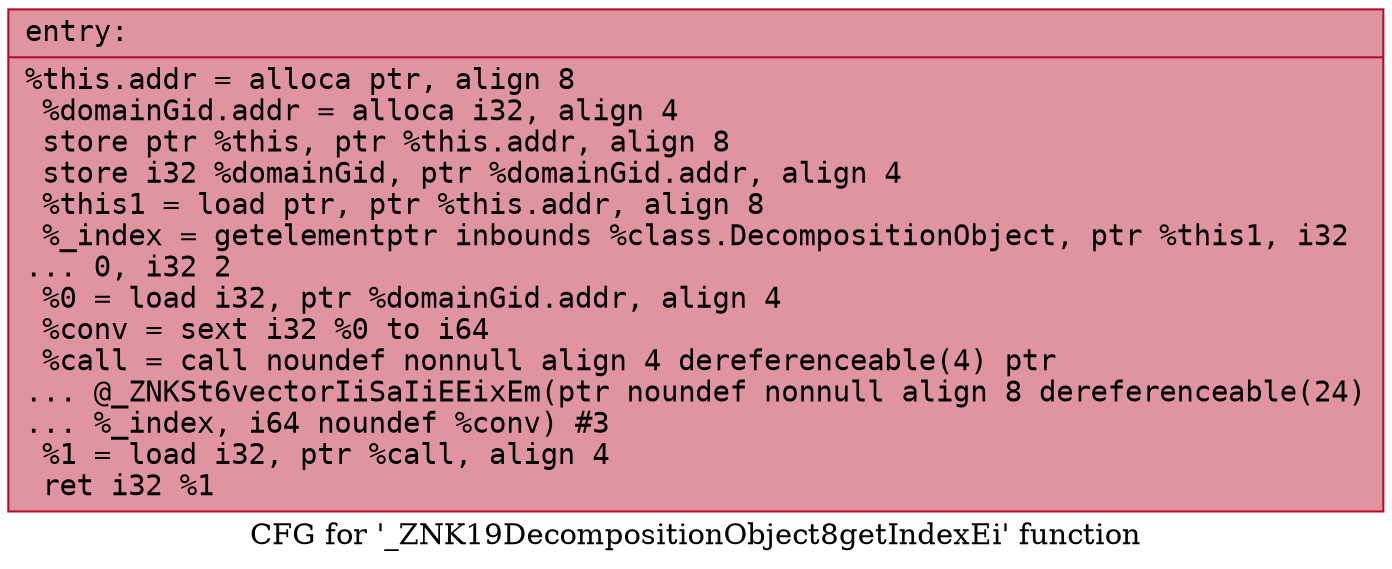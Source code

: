 digraph "CFG for '_ZNK19DecompositionObject8getIndexEi' function" {
	label="CFG for '_ZNK19DecompositionObject8getIndexEi' function";

	Node0x55dab4796aa0 [shape=record,color="#b70d28ff", style=filled, fillcolor="#b70d2870" fontname="Courier",label="{entry:\l|  %this.addr = alloca ptr, align 8\l  %domainGid.addr = alloca i32, align 4\l  store ptr %this, ptr %this.addr, align 8\l  store i32 %domainGid, ptr %domainGid.addr, align 4\l  %this1 = load ptr, ptr %this.addr, align 8\l  %_index = getelementptr inbounds %class.DecompositionObject, ptr %this1, i32\l... 0, i32 2\l  %0 = load i32, ptr %domainGid.addr, align 4\l  %conv = sext i32 %0 to i64\l  %call = call noundef nonnull align 4 dereferenceable(4) ptr\l... @_ZNKSt6vectorIiSaIiEEixEm(ptr noundef nonnull align 8 dereferenceable(24)\l... %_index, i64 noundef %conv) #3\l  %1 = load i32, ptr %call, align 4\l  ret i32 %1\l}"];
}
